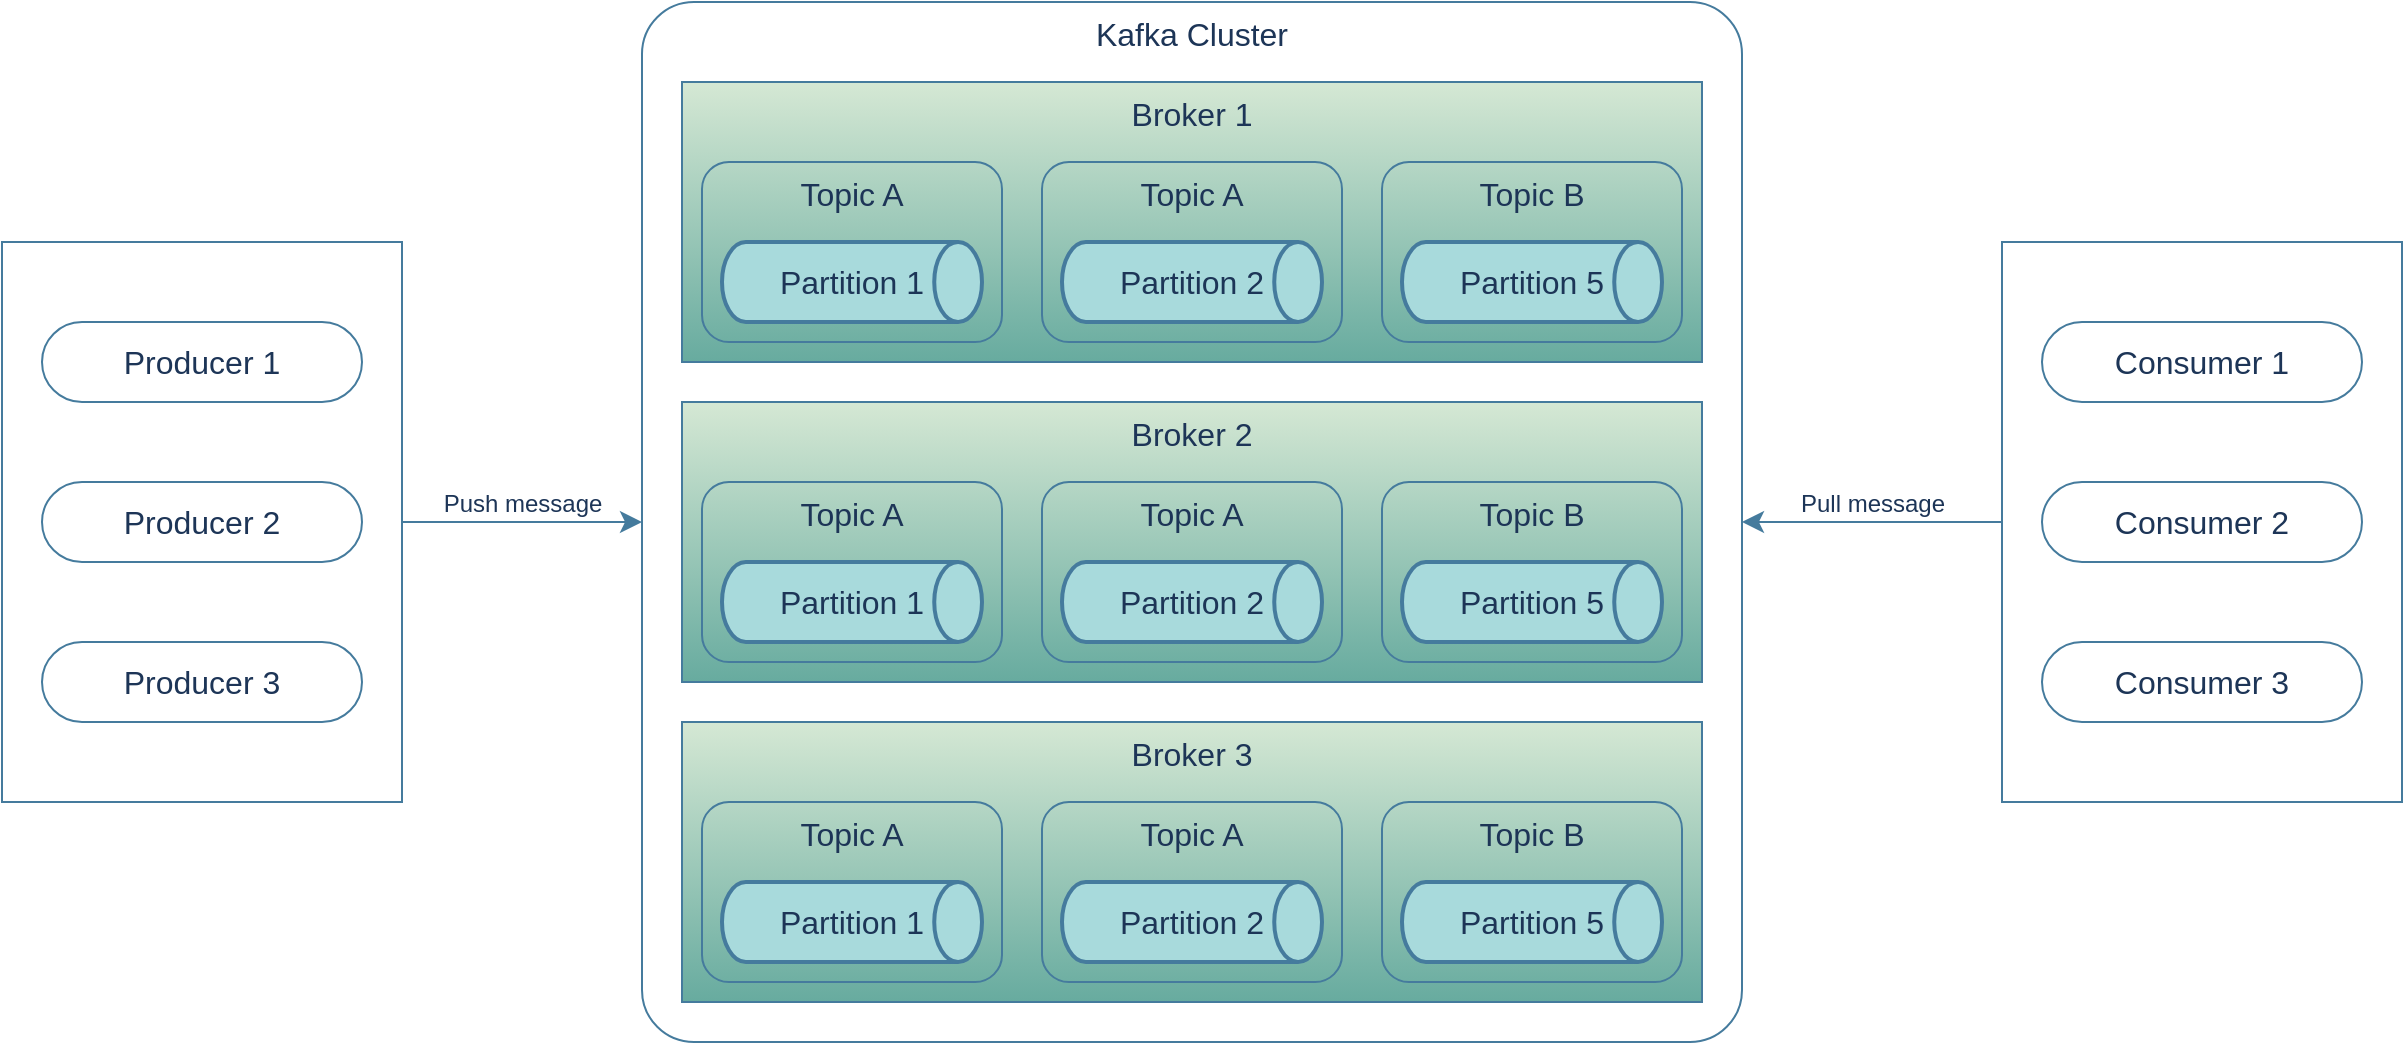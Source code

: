 <mxfile version="21.1.2" type="device">
  <diagram name="Page-1" id="fO88pGpJr-6HVbXKBibd">
    <mxGraphModel dx="1450" dy="599" grid="1" gridSize="10" guides="1" tooltips="1" connect="1" arrows="1" fold="1" page="0" pageScale="1" pageWidth="1169" pageHeight="827" background="#ffffff" math="0" shadow="0">
      <root>
        <mxCell id="0" />
        <mxCell id="1" parent="0" />
        <mxCell id="rDw_ophrgexsKVq05Nxl-64" value="Push message" style="edgeStyle=none;curved=1;rounded=0;orthogonalLoop=1;jettySize=auto;html=1;exitX=1;exitY=0.5;exitDx=0;exitDy=0;entryX=0;entryY=0.5;entryDx=0;entryDy=0;strokeColor=#457B9D;fontSize=12;fontColor=#1D3557;startSize=8;endSize=8;fillColor=#A8DADC;verticalAlign=bottom;" edge="1" parent="1" source="rDw_ophrgexsKVq05Nxl-62" target="rDw_ophrgexsKVq05Nxl-23">
          <mxGeometry relative="1" as="geometry" />
        </mxCell>
        <mxCell id="rDw_ophrgexsKVq05Nxl-62" value="" style="rounded=0;whiteSpace=wrap;html=1;strokeColor=#457B9D;fontSize=16;fontColor=#1D3557;fillColor=none;" vertex="1" parent="1">
          <mxGeometry x="-360" y="120" width="200" height="280" as="geometry" />
        </mxCell>
        <mxCell id="rDw_ophrgexsKVq05Nxl-23" value="Kafka Cluster" style="rounded=1;whiteSpace=wrap;html=1;strokeColor=#457B9D;fontSize=16;fontColor=#1D3557;fillColor=none;arcSize=5;verticalAlign=top;" vertex="1" parent="1">
          <mxGeometry x="-40" width="550" height="520" as="geometry" />
        </mxCell>
        <mxCell id="rDw_ophrgexsKVq05Nxl-8" value="Broker 1" style="rounded=0;whiteSpace=wrap;html=1;strokeColor=#457B9D;fontSize=16;fontColor=#1D3557;fillColor=#D5E8D4;verticalAlign=top;fillStyle=dots;gradientColor=#67AB9F;gradientDirection=south;" vertex="1" parent="1">
          <mxGeometry x="-20" y="40" width="510" height="140" as="geometry" />
        </mxCell>
        <mxCell id="rDw_ophrgexsKVq05Nxl-3" value="Topic A" style="rounded=1;whiteSpace=wrap;html=1;strokeColor=#457B9D;fontSize=16;fontColor=#1D3557;fillColor=none;horizontal=1;labelPosition=center;verticalLabelPosition=middle;align=center;verticalAlign=top;fillStyle=hatch;" vertex="1" parent="1">
          <mxGeometry x="-10" y="80" width="150" height="90" as="geometry" />
        </mxCell>
        <mxCell id="rDw_ophrgexsKVq05Nxl-4" value="Topic A" style="rounded=1;whiteSpace=wrap;html=1;strokeColor=#457B9D;fontSize=16;fontColor=#1D3557;fillColor=none;horizontal=1;labelPosition=center;verticalLabelPosition=middle;align=center;verticalAlign=top;fillStyle=hatch;" vertex="1" parent="1">
          <mxGeometry x="160" y="80" width="150" height="90" as="geometry" />
        </mxCell>
        <mxCell id="rDw_ophrgexsKVq05Nxl-6" value="Topic B" style="rounded=1;whiteSpace=wrap;html=1;strokeColor=#457B9D;fontSize=16;fontColor=#1D3557;fillColor=none;horizontal=1;labelPosition=center;verticalLabelPosition=middle;align=center;verticalAlign=top;fillStyle=hatch;" vertex="1" parent="1">
          <mxGeometry x="330" y="80" width="150" height="90" as="geometry" />
        </mxCell>
        <mxCell id="rDw_ophrgexsKVq05Nxl-2" value="Partition 2" style="strokeWidth=2;html=1;shape=mxgraph.flowchart.direct_data;whiteSpace=wrap;strokeColor=#457B9D;fontSize=16;fontColor=#1D3557;fillColor=#A8DADC;" vertex="1" parent="1">
          <mxGeometry x="170" y="120" width="130" height="40" as="geometry" />
        </mxCell>
        <mxCell id="rDw_ophrgexsKVq05Nxl-5" value="Partition 5" style="strokeWidth=2;html=1;shape=mxgraph.flowchart.direct_data;whiteSpace=wrap;strokeColor=#457B9D;fontSize=16;fontColor=#1D3557;fillColor=#A8DADC;" vertex="1" parent="1">
          <mxGeometry x="340" y="120" width="130" height="40" as="geometry" />
        </mxCell>
        <mxCell id="rDw_ophrgexsKVq05Nxl-1" value="Partition 1" style="strokeWidth=2;html=1;shape=mxgraph.flowchart.direct_data;whiteSpace=wrap;strokeColor=#457B9D;fontSize=16;fontColor=#1D3557;fillColor=#A8DADC;" vertex="1" parent="1">
          <mxGeometry y="120" width="130" height="40" as="geometry" />
        </mxCell>
        <mxCell id="rDw_ophrgexsKVq05Nxl-38" value="Broker 2" style="rounded=0;whiteSpace=wrap;html=1;strokeColor=#457B9D;fontSize=16;fontColor=#1D3557;fillColor=#D5E8D4;verticalAlign=top;fillStyle=dots;gradientColor=#67AB9F;gradientDirection=south;" vertex="1" parent="1">
          <mxGeometry x="-20" y="200" width="510" height="140" as="geometry" />
        </mxCell>
        <mxCell id="rDw_ophrgexsKVq05Nxl-39" value="Topic A" style="rounded=1;whiteSpace=wrap;html=1;strokeColor=#457B9D;fontSize=16;fontColor=#1D3557;fillColor=none;horizontal=1;labelPosition=center;verticalLabelPosition=middle;align=center;verticalAlign=top;fillStyle=hatch;" vertex="1" parent="1">
          <mxGeometry x="-10" y="240" width="150" height="90" as="geometry" />
        </mxCell>
        <mxCell id="rDw_ophrgexsKVq05Nxl-40" value="Topic A" style="rounded=1;whiteSpace=wrap;html=1;strokeColor=#457B9D;fontSize=16;fontColor=#1D3557;fillColor=none;horizontal=1;labelPosition=center;verticalLabelPosition=middle;align=center;verticalAlign=top;fillStyle=hatch;" vertex="1" parent="1">
          <mxGeometry x="160" y="240" width="150" height="90" as="geometry" />
        </mxCell>
        <mxCell id="rDw_ophrgexsKVq05Nxl-41" value="Topic B" style="rounded=1;whiteSpace=wrap;html=1;strokeColor=#457B9D;fontSize=16;fontColor=#1D3557;fillColor=none;horizontal=1;labelPosition=center;verticalLabelPosition=middle;align=center;verticalAlign=top;fillStyle=hatch;" vertex="1" parent="1">
          <mxGeometry x="330" y="240" width="150" height="90" as="geometry" />
        </mxCell>
        <mxCell id="rDw_ophrgexsKVq05Nxl-42" value="Partition 2" style="strokeWidth=2;html=1;shape=mxgraph.flowchart.direct_data;whiteSpace=wrap;strokeColor=#457B9D;fontSize=16;fontColor=#1D3557;fillColor=#A8DADC;" vertex="1" parent="1">
          <mxGeometry x="170" y="280" width="130" height="40" as="geometry" />
        </mxCell>
        <mxCell id="rDw_ophrgexsKVq05Nxl-43" value="Partition 5" style="strokeWidth=2;html=1;shape=mxgraph.flowchart.direct_data;whiteSpace=wrap;strokeColor=#457B9D;fontSize=16;fontColor=#1D3557;fillColor=#A8DADC;" vertex="1" parent="1">
          <mxGeometry x="340" y="280" width="130" height="40" as="geometry" />
        </mxCell>
        <mxCell id="rDw_ophrgexsKVq05Nxl-44" value="Partition 1" style="strokeWidth=2;html=1;shape=mxgraph.flowchart.direct_data;whiteSpace=wrap;strokeColor=#457B9D;fontSize=16;fontColor=#1D3557;fillColor=#A8DADC;" vertex="1" parent="1">
          <mxGeometry y="280" width="130" height="40" as="geometry" />
        </mxCell>
        <mxCell id="rDw_ophrgexsKVq05Nxl-52" value="Broker 3" style="rounded=0;whiteSpace=wrap;html=1;strokeColor=#457B9D;fontSize=16;fontColor=#1D3557;fillColor=#D5E8D4;verticalAlign=top;fillStyle=dots;gradientColor=#67AB9F;gradientDirection=south;" vertex="1" parent="1">
          <mxGeometry x="-20" y="360" width="510" height="140" as="geometry" />
        </mxCell>
        <mxCell id="rDw_ophrgexsKVq05Nxl-53" value="Topic A" style="rounded=1;whiteSpace=wrap;html=1;strokeColor=#457B9D;fontSize=16;fontColor=#1D3557;fillColor=none;horizontal=1;labelPosition=center;verticalLabelPosition=middle;align=center;verticalAlign=top;fillStyle=hatch;" vertex="1" parent="1">
          <mxGeometry x="-10" y="400" width="150" height="90" as="geometry" />
        </mxCell>
        <mxCell id="rDw_ophrgexsKVq05Nxl-54" value="Topic A" style="rounded=1;whiteSpace=wrap;html=1;strokeColor=#457B9D;fontSize=16;fontColor=#1D3557;fillColor=none;horizontal=1;labelPosition=center;verticalLabelPosition=middle;align=center;verticalAlign=top;fillStyle=hatch;" vertex="1" parent="1">
          <mxGeometry x="160" y="400" width="150" height="90" as="geometry" />
        </mxCell>
        <mxCell id="rDw_ophrgexsKVq05Nxl-55" value="Topic B" style="rounded=1;whiteSpace=wrap;html=1;strokeColor=#457B9D;fontSize=16;fontColor=#1D3557;fillColor=none;horizontal=1;labelPosition=center;verticalLabelPosition=middle;align=center;verticalAlign=top;fillStyle=hatch;" vertex="1" parent="1">
          <mxGeometry x="330" y="400" width="150" height="90" as="geometry" />
        </mxCell>
        <mxCell id="rDw_ophrgexsKVq05Nxl-56" value="Partition 2" style="strokeWidth=2;html=1;shape=mxgraph.flowchart.direct_data;whiteSpace=wrap;strokeColor=#457B9D;fontSize=16;fontColor=#1D3557;fillColor=#A8DADC;" vertex="1" parent="1">
          <mxGeometry x="170" y="440" width="130" height="40" as="geometry" />
        </mxCell>
        <mxCell id="rDw_ophrgexsKVq05Nxl-57" value="Partition 5" style="strokeWidth=2;html=1;shape=mxgraph.flowchart.direct_data;whiteSpace=wrap;strokeColor=#457B9D;fontSize=16;fontColor=#1D3557;fillColor=#A8DADC;" vertex="1" parent="1">
          <mxGeometry x="340" y="440" width="130" height="40" as="geometry" />
        </mxCell>
        <mxCell id="rDw_ophrgexsKVq05Nxl-58" value="Partition 1" style="strokeWidth=2;html=1;shape=mxgraph.flowchart.direct_data;whiteSpace=wrap;strokeColor=#457B9D;fontSize=16;fontColor=#1D3557;fillColor=#A8DADC;" vertex="1" parent="1">
          <mxGeometry y="440" width="130" height="40" as="geometry" />
        </mxCell>
        <mxCell id="rDw_ophrgexsKVq05Nxl-59" value="Producer 1" style="rounded=1;whiteSpace=wrap;html=1;strokeColor=#457B9D;fontSize=16;fontColor=#1D3557;fillColor=default;arcSize=50;" vertex="1" parent="1">
          <mxGeometry x="-340" y="160" width="160" height="40" as="geometry" />
        </mxCell>
        <mxCell id="rDw_ophrgexsKVq05Nxl-60" value="Producer 2" style="rounded=1;whiteSpace=wrap;html=1;strokeColor=#457B9D;fontSize=16;fontColor=#1D3557;fillColor=default;arcSize=50;" vertex="1" parent="1">
          <mxGeometry x="-340" y="240" width="160" height="40" as="geometry" />
        </mxCell>
        <mxCell id="rDw_ophrgexsKVq05Nxl-61" value="Producer 3" style="rounded=1;whiteSpace=wrap;html=1;strokeColor=#457B9D;fontSize=16;fontColor=#1D3557;fillColor=default;arcSize=50;" vertex="1" parent="1">
          <mxGeometry x="-340" y="320" width="160" height="40" as="geometry" />
        </mxCell>
        <mxCell id="rDw_ophrgexsKVq05Nxl-69" value="Pull message" style="edgeStyle=none;curved=1;rounded=0;orthogonalLoop=1;jettySize=auto;html=1;entryX=1;entryY=0.5;entryDx=0;entryDy=0;strokeColor=#457B9D;fontSize=12;fontColor=#1D3557;startSize=8;endSize=8;fillColor=#A8DADC;verticalAlign=bottom;" edge="1" parent="1" source="rDw_ophrgexsKVq05Nxl-65" target="rDw_ophrgexsKVq05Nxl-23">
          <mxGeometry relative="1" as="geometry" />
        </mxCell>
        <mxCell id="rDw_ophrgexsKVq05Nxl-65" value="" style="rounded=0;whiteSpace=wrap;html=1;strokeColor=#457B9D;fontSize=16;fontColor=#1D3557;fillColor=none;" vertex="1" parent="1">
          <mxGeometry x="640" y="120" width="200" height="280" as="geometry" />
        </mxCell>
        <mxCell id="rDw_ophrgexsKVq05Nxl-66" value="Consumer 1" style="rounded=1;whiteSpace=wrap;html=1;strokeColor=#457B9D;fontSize=16;fontColor=#1D3557;fillColor=default;arcSize=50;" vertex="1" parent="1">
          <mxGeometry x="660" y="160" width="160" height="40" as="geometry" />
        </mxCell>
        <mxCell id="rDw_ophrgexsKVq05Nxl-67" value="&lt;span style=&quot;color: rgb(29, 53, 87); font-family: Helvetica; font-size: 16px; font-style: normal; font-variant-ligatures: normal; font-variant-caps: normal; font-weight: 400; letter-spacing: normal; orphans: 2; text-align: center; text-indent: 0px; text-transform: none; widows: 2; word-spacing: 0px; -webkit-text-stroke-width: 0px; background-color: rgb(255, 255, 255); text-decoration-thickness: initial; text-decoration-style: initial; text-decoration-color: initial; float: none; display: inline !important;&quot;&gt;Consumer&lt;span&gt;&amp;nbsp;2&lt;/span&gt;&lt;/span&gt;" style="rounded=1;whiteSpace=wrap;html=1;strokeColor=#457B9D;fontSize=16;fontColor=#1D3557;fillColor=default;arcSize=50;" vertex="1" parent="1">
          <mxGeometry x="660" y="240" width="160" height="40" as="geometry" />
        </mxCell>
        <mxCell id="rDw_ophrgexsKVq05Nxl-68" value="Consumer 3" style="rounded=1;whiteSpace=wrap;html=1;strokeColor=#457B9D;fontSize=16;fontColor=#1D3557;fillColor=default;arcSize=50;" vertex="1" parent="1">
          <mxGeometry x="660" y="320" width="160" height="40" as="geometry" />
        </mxCell>
      </root>
    </mxGraphModel>
  </diagram>
</mxfile>
